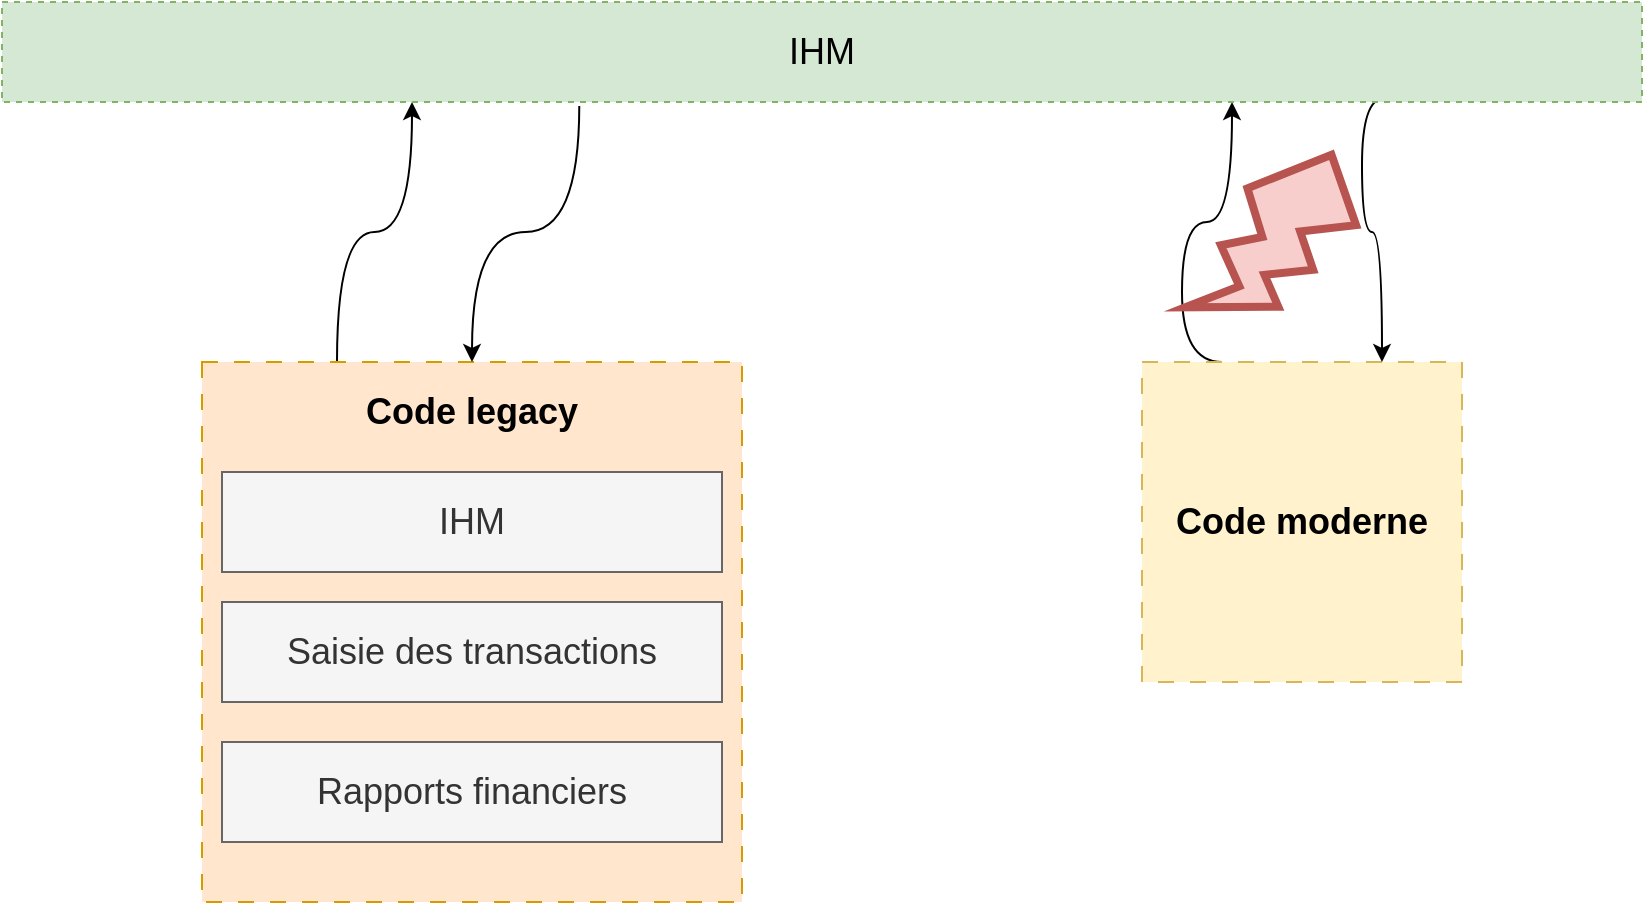 <mxfile version="21.2.8" type="device">
  <diagram name="Page-1" id="yWkIH-ibVfcjdgWgoyt8">
    <mxGraphModel dx="1026" dy="666" grid="1" gridSize="10" guides="1" tooltips="1" connect="1" arrows="1" fold="1" page="1" pageScale="1" pageWidth="827" pageHeight="1169" math="0" shadow="0">
      <root>
        <mxCell id="0" />
        <mxCell id="1" parent="0" />
        <mxCell id="q8HNpOCDMJFhJFrFd_V0-3" style="edgeStyle=orthogonalEdgeStyle;rounded=0;orthogonalLoop=1;jettySize=auto;html=1;exitX=0.25;exitY=0;exitDx=0;exitDy=0;entryX=0.25;entryY=1;entryDx=0;entryDy=0;curved=1;" edge="1" parent="1" source="bxZ5GJeIeUVU7ubKapGf-1" target="q8HNpOCDMJFhJFrFd_V0-1">
          <mxGeometry relative="1" as="geometry" />
        </mxCell>
        <mxCell id="bxZ5GJeIeUVU7ubKapGf-1" value="" style="whiteSpace=wrap;html=1;aspect=fixed;dashed=1;dashPattern=8 8;fillColor=#ffe6cc;strokeColor=#d79b00;" parent="1" vertex="1">
          <mxGeometry x="120" y="240" width="270" height="270" as="geometry" />
        </mxCell>
        <mxCell id="q8HNpOCDMJFhJFrFd_V0-5" style="edgeStyle=orthogonalEdgeStyle;rounded=0;orthogonalLoop=1;jettySize=auto;html=1;exitX=0.25;exitY=0;exitDx=0;exitDy=0;entryX=0.75;entryY=1;entryDx=0;entryDy=0;curved=1;" edge="1" parent="1" source="bxZ5GJeIeUVU7ubKapGf-2" target="q8HNpOCDMJFhJFrFd_V0-1">
          <mxGeometry relative="1" as="geometry">
            <Array as="points">
              <mxPoint x="610" y="240" />
              <mxPoint x="610" y="170" />
              <mxPoint x="635" y="170" />
            </Array>
          </mxGeometry>
        </mxCell>
        <mxCell id="bxZ5GJeIeUVU7ubKapGf-2" value="&lt;font style=&quot;font-size: 18px;&quot;&gt;&lt;b&gt;Code moderne&lt;/b&gt;&lt;/font&gt;" style="whiteSpace=wrap;html=1;aspect=fixed;dashed=1;dashPattern=8 8;fillColor=#fff2cc;strokeColor=#d6b656;" parent="1" vertex="1">
          <mxGeometry x="590" y="240" width="160" height="160" as="geometry" />
        </mxCell>
        <mxCell id="bxZ5GJeIeUVU7ubKapGf-3" value="&lt;font style=&quot;font-size: 18px;&quot;&gt;IHM&lt;/font&gt;" style="rounded=0;whiteSpace=wrap;html=1;fillColor=#f5f5f5;fontColor=#333333;strokeColor=#666666;" parent="1" vertex="1">
          <mxGeometry x="130" y="295" width="250" height="50" as="geometry" />
        </mxCell>
        <mxCell id="bxZ5GJeIeUVU7ubKapGf-5" value="&lt;font style=&quot;font-size: 18px;&quot;&gt;Saisie des transactions&lt;/font&gt;" style="rounded=0;whiteSpace=wrap;html=1;fillColor=#f5f5f5;fontColor=#333333;strokeColor=#666666;" parent="1" vertex="1">
          <mxGeometry x="130" y="360" width="250" height="50" as="geometry" />
        </mxCell>
        <mxCell id="bxZ5GJeIeUVU7ubKapGf-6" value="&lt;font style=&quot;font-size: 18px;&quot;&gt;Rapports financiers&lt;/font&gt;" style="rounded=0;whiteSpace=wrap;html=1;fillColor=#f5f5f5;fontColor=#333333;strokeColor=#666666;" parent="1" vertex="1">
          <mxGeometry x="130" y="430" width="250" height="50" as="geometry" />
        </mxCell>
        <mxCell id="bxZ5GJeIeUVU7ubKapGf-8" value="&lt;font style=&quot;font-size: 18px;&quot;&gt;&lt;b&gt;Code legacy&lt;/b&gt;&lt;/font&gt;" style="text;html=1;strokeColor=none;fillColor=none;align=center;verticalAlign=middle;whiteSpace=wrap;rounded=0;" parent="1" vertex="1">
          <mxGeometry x="185" y="250" width="140" height="30" as="geometry" />
        </mxCell>
        <mxCell id="q8HNpOCDMJFhJFrFd_V0-2" style="edgeStyle=orthogonalEdgeStyle;rounded=0;orthogonalLoop=1;jettySize=auto;html=1;exitX=0.352;exitY=1.04;exitDx=0;exitDy=0;entryX=0.5;entryY=0;entryDx=0;entryDy=0;curved=1;exitPerimeter=0;" edge="1" parent="1" source="q8HNpOCDMJFhJFrFd_V0-1" target="bxZ5GJeIeUVU7ubKapGf-1">
          <mxGeometry relative="1" as="geometry" />
        </mxCell>
        <mxCell id="q8HNpOCDMJFhJFrFd_V0-4" style="edgeStyle=orthogonalEdgeStyle;rounded=0;orthogonalLoop=1;jettySize=auto;html=1;exitX=0.843;exitY=0.96;exitDx=0;exitDy=0;entryX=0.75;entryY=0;entryDx=0;entryDy=0;curved=1;exitPerimeter=0;" edge="1" parent="1" source="q8HNpOCDMJFhJFrFd_V0-1" target="bxZ5GJeIeUVU7ubKapGf-2">
          <mxGeometry relative="1" as="geometry">
            <Array as="points">
              <mxPoint x="700" y="108" />
              <mxPoint x="700" y="175" />
              <mxPoint x="710" y="175" />
            </Array>
          </mxGeometry>
        </mxCell>
        <mxCell id="q8HNpOCDMJFhJFrFd_V0-1" value="&lt;font style=&quot;font-size: 18px;&quot;&gt;IHM&lt;/font&gt;" style="rounded=0;whiteSpace=wrap;html=1;fillColor=#d5e8d4;strokeColor=#82b366;dashed=1;" vertex="1" parent="1">
          <mxGeometry x="20" y="60" width="820" height="50" as="geometry" />
        </mxCell>
        <mxCell id="q8HNpOCDMJFhJFrFd_V0-10" value="" style="verticalLabelPosition=bottom;verticalAlign=top;html=1;shape=mxgraph.basic.flash;rotation=25;fillColor=#f8cecc;strokeColor=#b85450;perimeterSpacing=6;strokeWidth=4;" vertex="1" parent="1">
          <mxGeometry x="630" y="130" width="60" height="100" as="geometry" />
        </mxCell>
      </root>
    </mxGraphModel>
  </diagram>
</mxfile>
